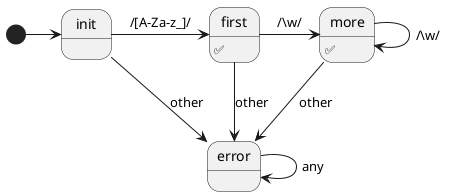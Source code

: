 @startuml identifier-machine

[*] -r-> init

init -r-> first : /[A-Za-z_]/
init -d-> error : other

first -r-> more : /\\w/
first -d-> error : other
first : ✅

more -r-> more : /\\w/
more -d-> error : other
more : ✅

error --> error : any

@enduml
